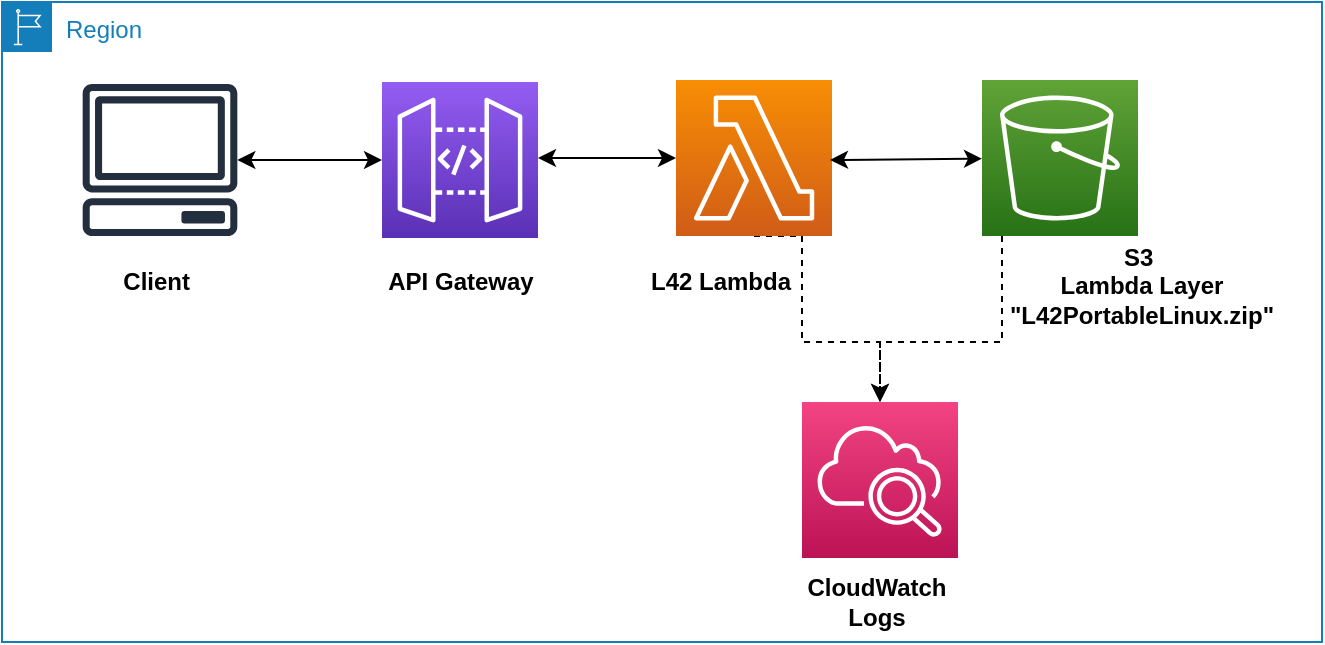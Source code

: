 <mxfile version="14.4.3" type="device"><diagram id="SFtP0KlJfq9YCiUR3JQC" name="Page-1"><mxGraphModel dx="1213" dy="804" grid="1" gridSize="10" guides="1" tooltips="1" connect="1" arrows="1" fold="1" page="1" pageScale="1" pageWidth="1169" pageHeight="827" math="0" shadow="0"><root><mxCell id="0"/><mxCell id="1" parent="0"/><mxCell id="G9Q64Z8AeBANhxfazhz0-54" style="edgeStyle=orthogonalEdgeStyle;rounded=0;orthogonalLoop=1;jettySize=auto;html=1;entryX=0.5;entryY=0;entryDx=0;entryDy=0;entryPerimeter=0;dashed=1;startArrow=none;startFill=0;" edge="1" parent="1" source="G9Q64Z8AeBANhxfazhz0-14" target="G9Q64Z8AeBANhxfazhz0-29"><mxGeometry relative="1" as="geometry"><Array as="points"><mxPoint x="670" y="520"/><mxPoint x="609" y="520"/></Array></mxGeometry></mxCell><mxCell id="G9Q64Z8AeBANhxfazhz0-14" value="" style="outlineConnect=0;fontColor=#232F3E;gradientColor=#60A337;gradientDirection=north;fillColor=#277116;strokeColor=#ffffff;dashed=0;verticalLabelPosition=bottom;verticalAlign=top;align=center;html=1;fontSize=12;fontStyle=0;aspect=fixed;shape=mxgraph.aws4.resourceIcon;resIcon=mxgraph.aws4.s3;" vertex="1" parent="1"><mxGeometry x="660" y="389" width="78" height="78" as="geometry"/></mxCell><mxCell id="G9Q64Z8AeBANhxfazhz0-17" value="" style="points=[[0,0,0],[0.25,0,0],[0.5,0,0],[0.75,0,0],[1,0,0],[0,1,0],[0.25,1,0],[0.5,1,0],[0.75,1,0],[1,1,0],[0,0.25,0],[0,0.5,0],[0,0.75,0],[1,0.25,0],[1,0.5,0],[1,0.75,0]];outlineConnect=0;fontColor=#232F3E;gradientColor=#945DF2;gradientDirection=north;fillColor=#5A30B5;strokeColor=#ffffff;dashed=0;verticalLabelPosition=bottom;verticalAlign=top;align=center;html=1;fontSize=12;fontStyle=0;aspect=fixed;shape=mxgraph.aws4.resourceIcon;resIcon=mxgraph.aws4.api_gateway;" vertex="1" parent="1"><mxGeometry x="360" y="390" width="78" height="78" as="geometry"/></mxCell><mxCell id="G9Q64Z8AeBANhxfazhz0-47" style="edgeStyle=orthogonalEdgeStyle;rounded=0;orthogonalLoop=1;jettySize=auto;html=1;exitX=0.5;exitY=1;exitDx=0;exitDy=0;exitPerimeter=0;entryX=0.5;entryY=0;entryDx=0;entryDy=0;entryPerimeter=0;startArrow=none;startFill=0;dashed=1;" edge="1" parent="1" source="G9Q64Z8AeBANhxfazhz0-18" target="G9Q64Z8AeBANhxfazhz0-29"><mxGeometry relative="1" as="geometry"><Array as="points"><mxPoint x="570" y="467"/><mxPoint x="570" y="520"/><mxPoint x="609" y="520"/></Array></mxGeometry></mxCell><mxCell id="G9Q64Z8AeBANhxfazhz0-18" value="" style="points=[[0,0,0],[0.25,0,0],[0.5,0,0],[0.75,0,0],[1,0,0],[0,1,0],[0.25,1,0],[0.5,1,0],[0.75,1,0],[1,1,0],[0,0.25,0],[0,0.5,0],[0,0.75,0],[1,0.25,0],[1,0.5,0],[1,0.75,0]];outlineConnect=0;fontColor=#232F3E;gradientColor=#F78E04;gradientDirection=north;fillColor=#D05C17;strokeColor=#ffffff;dashed=0;verticalLabelPosition=bottom;verticalAlign=top;align=center;html=1;fontSize=12;fontStyle=0;aspect=fixed;shape=mxgraph.aws4.resourceIcon;resIcon=mxgraph.aws4.lambda;" vertex="1" parent="1"><mxGeometry x="507" y="389" width="78" height="78" as="geometry"/></mxCell><mxCell id="G9Q64Z8AeBANhxfazhz0-19" value="&lt;b&gt;Client&amp;nbsp;&lt;/b&gt;" style="text;html=1;strokeColor=none;fillColor=none;align=center;verticalAlign=middle;whiteSpace=wrap;rounded=0;" vertex="1" parent="1"><mxGeometry x="229" y="480" width="40" height="20" as="geometry"/></mxCell><mxCell id="G9Q64Z8AeBANhxfazhz0-22" value="&lt;b&gt;L42 Lambda&lt;/b&gt;" style="text;html=1;strokeColor=none;fillColor=none;align=center;verticalAlign=middle;whiteSpace=wrap;rounded=0;" vertex="1" parent="1"><mxGeometry x="489" y="480" width="81" height="20" as="geometry"/></mxCell><mxCell id="G9Q64Z8AeBANhxfazhz0-23" value="&lt;b&gt;API Gateway&lt;/b&gt;" style="text;html=1;strokeColor=none;fillColor=none;align=center;verticalAlign=middle;whiteSpace=wrap;rounded=0;" vertex="1" parent="1"><mxGeometry x="358.5" y="480" width="81" height="20" as="geometry"/></mxCell><mxCell id="G9Q64Z8AeBANhxfazhz0-26" value="&lt;b&gt;&lt;span style=&quot;background-color: rgb(255 , 255 , 255)&quot;&gt;S3&amp;nbsp;&lt;br&gt;&lt;/span&gt;&lt;span style=&quot;background-color: rgb(255 , 255 , 255)&quot;&gt;Lambda Layer&lt;br&gt;&quot;L42PortableLinux.zip&quot;&lt;/span&gt;&lt;/b&gt;" style="text;html=1;strokeColor=none;fillColor=none;align=center;verticalAlign=middle;whiteSpace=wrap;rounded=0;" vertex="1" parent="1"><mxGeometry x="660" y="467" width="160" height="50" as="geometry"/></mxCell><mxCell id="G9Q64Z8AeBANhxfazhz0-43" style="edgeStyle=orthogonalEdgeStyle;rounded=0;orthogonalLoop=1;jettySize=auto;html=1;entryX=0;entryY=0.5;entryDx=0;entryDy=0;entryPerimeter=0;startArrow=classic;startFill=1;" edge="1" parent="1" source="G9Q64Z8AeBANhxfazhz0-27" target="G9Q64Z8AeBANhxfazhz0-17"><mxGeometry relative="1" as="geometry"/></mxCell><mxCell id="G9Q64Z8AeBANhxfazhz0-27" value="" style="outlineConnect=0;fontColor=#232F3E;gradientColor=none;fillColor=#232F3E;strokeColor=none;dashed=0;verticalLabelPosition=bottom;verticalAlign=top;align=center;html=1;fontSize=12;fontStyle=0;aspect=fixed;pointerEvents=1;shape=mxgraph.aws4.client;" vertex="1" parent="1"><mxGeometry x="210" y="391" width="78" height="76" as="geometry"/></mxCell><mxCell id="G9Q64Z8AeBANhxfazhz0-28" style="edgeStyle=orthogonalEdgeStyle;rounded=0;orthogonalLoop=1;jettySize=auto;html=1;exitX=0.5;exitY=1;exitDx=0;exitDy=0;" edge="1" parent="1" source="G9Q64Z8AeBANhxfazhz0-23" target="G9Q64Z8AeBANhxfazhz0-23"><mxGeometry relative="1" as="geometry"/></mxCell><mxCell id="G9Q64Z8AeBANhxfazhz0-29" value="" style="points=[[0,0,0],[0.25,0,0],[0.5,0,0],[0.75,0,0],[1,0,0],[0,1,0],[0.25,1,0],[0.5,1,0],[0.75,1,0],[1,1,0],[0,0.25,0],[0,0.5,0],[0,0.75,0],[1,0.25,0],[1,0.5,0],[1,0.75,0]];points=[[0,0,0],[0.25,0,0],[0.5,0,0],[0.75,0,0],[1,0,0],[0,1,0],[0.25,1,0],[0.5,1,0],[0.75,1,0],[1,1,0],[0,0.25,0],[0,0.5,0],[0,0.75,0],[1,0.25,0],[1,0.5,0],[1,0.75,0]];outlineConnect=0;fontColor=#232F3E;gradientColor=#F34482;gradientDirection=north;fillColor=#BC1356;strokeColor=#ffffff;dashed=0;verticalLabelPosition=bottom;verticalAlign=top;align=center;html=1;fontSize=12;fontStyle=0;aspect=fixed;shape=mxgraph.aws4.resourceIcon;resIcon=mxgraph.aws4.cloudwatch_2;" vertex="1" parent="1"><mxGeometry x="570" y="550" width="78" height="78" as="geometry"/></mxCell><mxCell id="G9Q64Z8AeBANhxfazhz0-30" value="&lt;b&gt;CloudWatch Logs&lt;/b&gt;" style="text;html=1;strokeColor=none;fillColor=none;align=center;verticalAlign=middle;whiteSpace=wrap;rounded=0;" vertex="1" parent="1"><mxGeometry x="567" y="640" width="81" height="20" as="geometry"/></mxCell><mxCell id="G9Q64Z8AeBANhxfazhz0-31" value="" style="endArrow=classic;startArrow=classic;html=1;entryX=0;entryY=0.5;entryDx=0;entryDy=0;entryPerimeter=0;" edge="1" parent="1"><mxGeometry width="50" height="50" relative="1" as="geometry"><mxPoint x="438" y="428" as="sourcePoint"/><mxPoint x="507" y="428" as="targetPoint"/></mxGeometry></mxCell><mxCell id="G9Q64Z8AeBANhxfazhz0-40" value="" style="endArrow=classic;startArrow=classic;html=1;" edge="1" parent="1" target="G9Q64Z8AeBANhxfazhz0-14"><mxGeometry width="50" height="50" relative="1" as="geometry"><mxPoint x="584" y="429" as="sourcePoint"/><mxPoint x="634" y="380" as="targetPoint"/></mxGeometry></mxCell><mxCell id="G9Q64Z8AeBANhxfazhz0-55" style="edgeStyle=orthogonalEdgeStyle;rounded=0;orthogonalLoop=1;jettySize=auto;html=1;exitX=0.5;exitY=1;exitDx=0;exitDy=0;exitPerimeter=0;dashed=1;startArrow=none;startFill=0;" edge="1" parent="1" source="G9Q64Z8AeBANhxfazhz0-18" target="G9Q64Z8AeBANhxfazhz0-18"><mxGeometry relative="1" as="geometry"/></mxCell><mxCell id="G9Q64Z8AeBANhxfazhz0-56" value="Region" style="points=[[0,0],[0.25,0],[0.5,0],[0.75,0],[1,0],[1,0.25],[1,0.5],[1,0.75],[1,1],[0.75,1],[0.5,1],[0.25,1],[0,1],[0,0.75],[0,0.5],[0,0.25]];outlineConnect=0;gradientColor=none;html=1;whiteSpace=wrap;fontSize=12;fontStyle=0;shape=mxgraph.aws4.group;grIcon=mxgraph.aws4.group_region;strokeColor=#147EBA;fillColor=none;verticalAlign=top;align=left;spacingLeft=30;fontColor=#147EBA;dashed=0;" vertex="1" parent="1"><mxGeometry x="170" y="350" width="660" height="320" as="geometry"/></mxCell></root></mxGraphModel></diagram></mxfile>